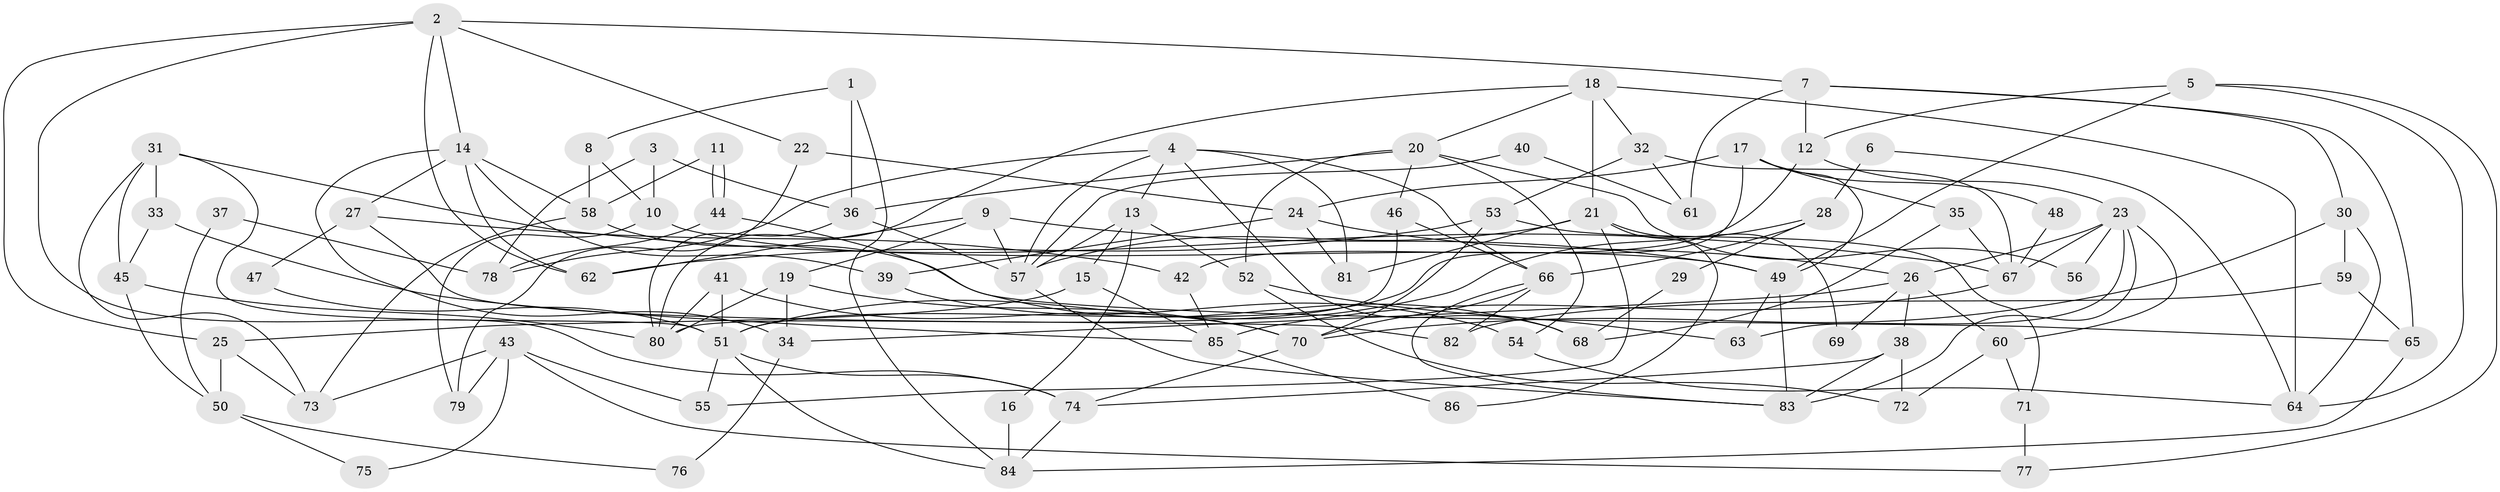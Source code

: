 // Generated by graph-tools (version 1.1) at 2025/50/03/09/25 03:50:09]
// undirected, 86 vertices, 172 edges
graph export_dot {
graph [start="1"]
  node [color=gray90,style=filled];
  1;
  2;
  3;
  4;
  5;
  6;
  7;
  8;
  9;
  10;
  11;
  12;
  13;
  14;
  15;
  16;
  17;
  18;
  19;
  20;
  21;
  22;
  23;
  24;
  25;
  26;
  27;
  28;
  29;
  30;
  31;
  32;
  33;
  34;
  35;
  36;
  37;
  38;
  39;
  40;
  41;
  42;
  43;
  44;
  45;
  46;
  47;
  48;
  49;
  50;
  51;
  52;
  53;
  54;
  55;
  56;
  57;
  58;
  59;
  60;
  61;
  62;
  63;
  64;
  65;
  66;
  67;
  68;
  69;
  70;
  71;
  72;
  73;
  74;
  75;
  76;
  77;
  78;
  79;
  80;
  81;
  82;
  83;
  84;
  85;
  86;
  1 -- 36;
  1 -- 84;
  1 -- 8;
  2 -- 74;
  2 -- 62;
  2 -- 7;
  2 -- 14;
  2 -- 22;
  2 -- 25;
  3 -- 36;
  3 -- 78;
  3 -- 10;
  4 -- 66;
  4 -- 57;
  4 -- 13;
  4 -- 68;
  4 -- 78;
  4 -- 81;
  5 -- 49;
  5 -- 12;
  5 -- 64;
  5 -- 77;
  6 -- 64;
  6 -- 28;
  7 -- 30;
  7 -- 12;
  7 -- 61;
  7 -- 65;
  8 -- 10;
  8 -- 58;
  9 -- 49;
  9 -- 19;
  9 -- 57;
  9 -- 62;
  10 -- 79;
  10 -- 49;
  11 -- 44;
  11 -- 44;
  11 -- 58;
  12 -- 23;
  12 -- 42;
  13 -- 57;
  13 -- 15;
  13 -- 16;
  13 -- 52;
  14 -- 34;
  14 -- 27;
  14 -- 39;
  14 -- 58;
  14 -- 62;
  15 -- 25;
  15 -- 85;
  16 -- 84;
  17 -- 49;
  17 -- 24;
  17 -- 35;
  17 -- 48;
  17 -- 51;
  18 -- 64;
  18 -- 80;
  18 -- 20;
  18 -- 21;
  18 -- 32;
  19 -- 80;
  19 -- 70;
  19 -- 34;
  20 -- 52;
  20 -- 36;
  20 -- 46;
  20 -- 54;
  20 -- 56;
  21 -- 57;
  21 -- 55;
  21 -- 69;
  21 -- 81;
  21 -- 86;
  22 -- 24;
  22 -- 79;
  23 -- 63;
  23 -- 67;
  23 -- 26;
  23 -- 56;
  23 -- 60;
  23 -- 83;
  24 -- 26;
  24 -- 81;
  24 -- 39;
  25 -- 73;
  25 -- 50;
  26 -- 60;
  26 -- 34;
  26 -- 38;
  26 -- 69;
  27 -- 82;
  27 -- 42;
  27 -- 47;
  28 -- 66;
  28 -- 51;
  28 -- 29;
  29 -- 68;
  30 -- 64;
  30 -- 70;
  30 -- 59;
  31 -- 33;
  31 -- 51;
  31 -- 45;
  31 -- 67;
  31 -- 73;
  32 -- 67;
  32 -- 53;
  32 -- 61;
  33 -- 85;
  33 -- 45;
  34 -- 76;
  35 -- 67;
  35 -- 68;
  36 -- 57;
  36 -- 80;
  37 -- 78;
  37 -- 50;
  38 -- 74;
  38 -- 72;
  38 -- 83;
  39 -- 54;
  40 -- 61;
  40 -- 57;
  41 -- 80;
  41 -- 51;
  41 -- 70;
  42 -- 85;
  43 -- 55;
  43 -- 73;
  43 -- 75;
  43 -- 77;
  43 -- 79;
  44 -- 68;
  44 -- 78;
  45 -- 80;
  45 -- 50;
  46 -- 66;
  46 -- 80;
  47 -- 51;
  48 -- 67;
  49 -- 83;
  49 -- 63;
  50 -- 75;
  50 -- 76;
  51 -- 74;
  51 -- 55;
  51 -- 84;
  52 -- 72;
  52 -- 63;
  53 -- 62;
  53 -- 70;
  53 -- 71;
  54 -- 64;
  57 -- 83;
  58 -- 65;
  58 -- 73;
  59 -- 65;
  59 -- 82;
  60 -- 71;
  60 -- 72;
  65 -- 84;
  66 -- 83;
  66 -- 70;
  66 -- 82;
  67 -- 85;
  70 -- 74;
  71 -- 77;
  74 -- 84;
  85 -- 86;
}
